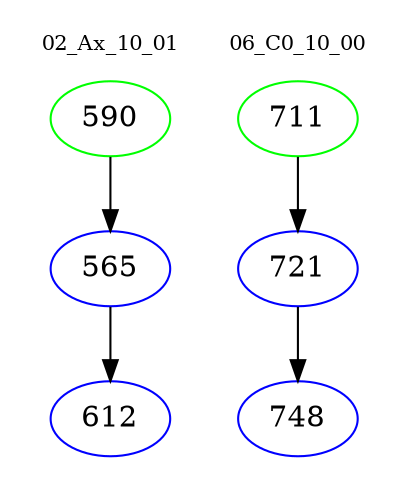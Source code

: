 digraph{
subgraph cluster_0 {
color = white
label = "02_Ax_10_01";
fontsize=10;
T0_590 [label="590", color="green"]
T0_590 -> T0_565 [color="black"]
T0_565 [label="565", color="blue"]
T0_565 -> T0_612 [color="black"]
T0_612 [label="612", color="blue"]
}
subgraph cluster_1 {
color = white
label = "06_C0_10_00";
fontsize=10;
T1_711 [label="711", color="green"]
T1_711 -> T1_721 [color="black"]
T1_721 [label="721", color="blue"]
T1_721 -> T1_748 [color="black"]
T1_748 [label="748", color="blue"]
}
}
